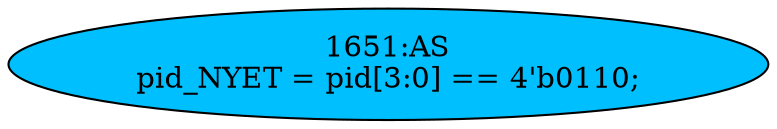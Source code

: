 strict digraph "" {
	node [label="\N"];
	"1651:AS"	 [ast="<pyverilog.vparser.ast.Assign object at 0x7f13b5568cd0>",
		def_var="['pid_NYET']",
		fillcolor=deepskyblue,
		label="1651:AS
pid_NYET = pid[3:0] == 4'b0110;",
		statements="[]",
		style=filled,
		typ=Assign,
		use_var="['pid']"];
}
